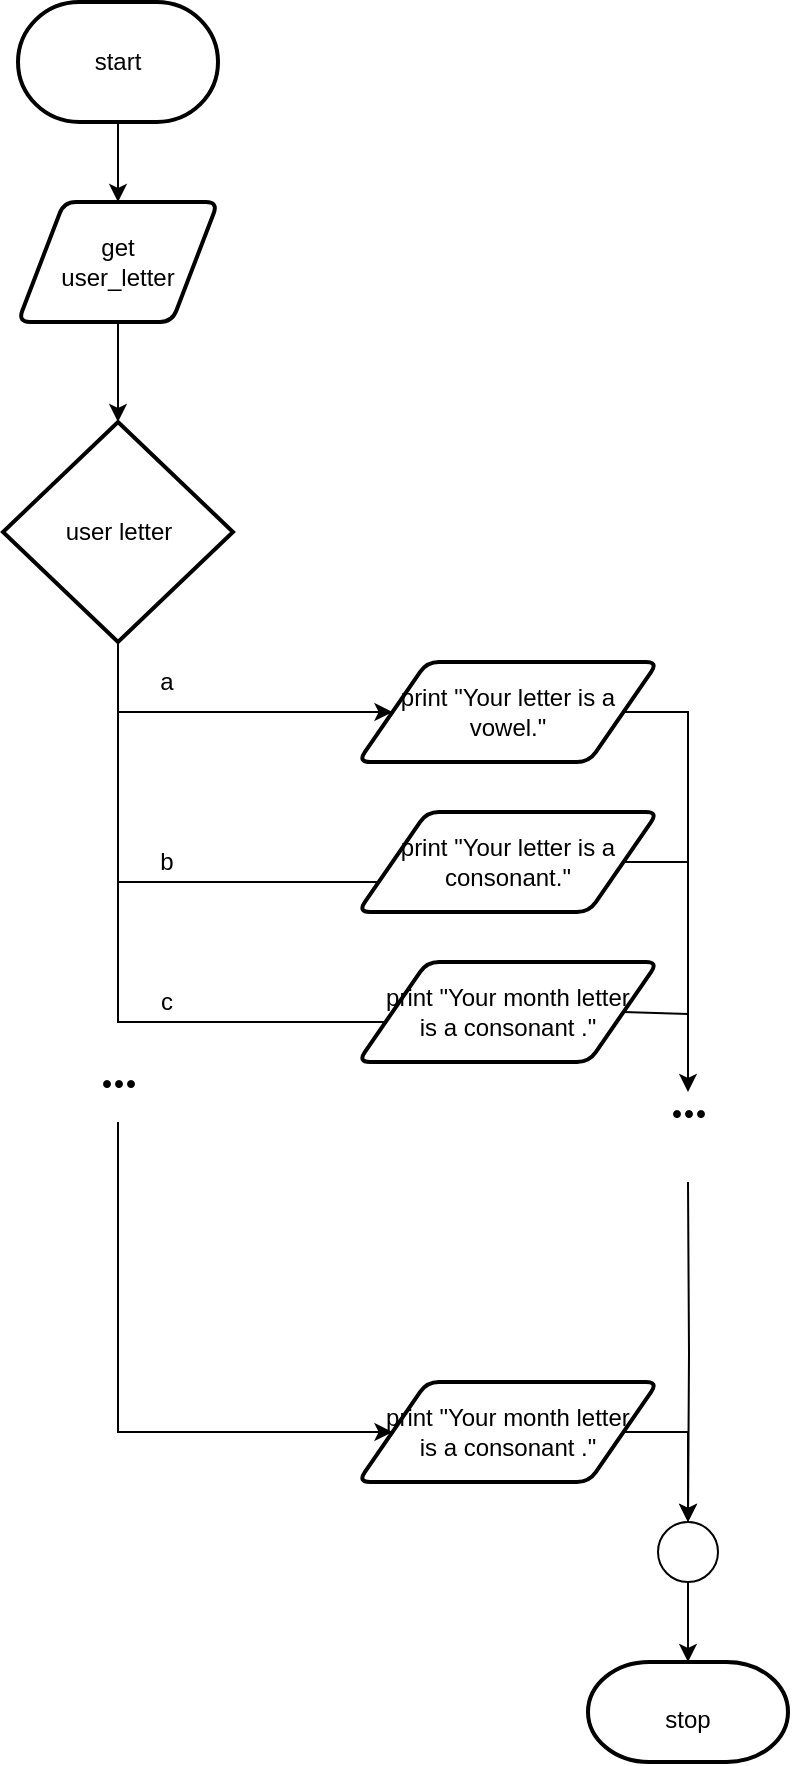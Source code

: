 <mxfile>
    <diagram id="BsBV6leVBUCAfMzn52um" name="Page-1">
        <mxGraphModel dx="651" dy="203" grid="1" gridSize="10" guides="1" tooltips="1" connect="1" arrows="1" fold="1" page="1" pageScale="1" pageWidth="827" pageHeight="1169" math="0" shadow="0">
            <root>
                <mxCell id="0"/>
                <mxCell id="1" parent="0"/>
                <mxCell id="9" style="edgeStyle=none;html=1;entryX=0.5;entryY=0;entryDx=0;entryDy=0;" parent="1" source="2" target="3" edge="1">
                    <mxGeometry relative="1" as="geometry"/>
                </mxCell>
                <mxCell id="2" value="start" style="strokeWidth=2;html=1;shape=mxgraph.flowchart.terminator;whiteSpace=wrap;" parent="1" vertex="1">
                    <mxGeometry x="340" y="40" width="100" height="60" as="geometry"/>
                </mxCell>
                <mxCell id="59" style="edgeStyle=none;html=1;entryX=0.5;entryY=0;entryDx=0;entryDy=0;entryPerimeter=0;" parent="1" source="3" target="18" edge="1">
                    <mxGeometry relative="1" as="geometry"/>
                </mxCell>
                <mxCell id="3" value="get &lt;br&gt;user_letter" style="shape=parallelogram;html=1;strokeWidth=2;perimeter=parallelogramPerimeter;whiteSpace=wrap;rounded=1;arcSize=12;size=0.23;" parent="1" vertex="1">
                    <mxGeometry x="340" y="140" width="100" height="60" as="geometry"/>
                </mxCell>
                <mxCell id="32" style="edgeStyle=orthogonalEdgeStyle;html=1;entryX=0;entryY=0.5;entryDx=0;entryDy=0;entryPerimeter=0;strokeColor=none;rounded=0;" parent="1" edge="1">
                    <mxGeometry relative="1" as="geometry">
                        <mxPoint x="515" y="480" as="targetPoint"/>
                        <mxPoint x="443.9" y="535" as="sourcePoint"/>
                    </mxGeometry>
                </mxCell>
                <mxCell id="67" style="edgeStyle=orthogonalEdgeStyle;html=1;entryX=0;entryY=0.5;entryDx=0;entryDy=0;exitX=0.5;exitY=1;exitDx=0;exitDy=0;exitPerimeter=0;rounded=0;" parent="1" source="18" target="77" edge="1">
                    <mxGeometry relative="1" as="geometry">
                        <mxPoint x="390" y="410" as="targetPoint"/>
                        <Array as="points">
                            <mxPoint x="390" y="395"/>
                        </Array>
                    </mxGeometry>
                </mxCell>
                <mxCell id="79" style="edgeStyle=orthogonalEdgeStyle;rounded=0;html=1;entryX=0;entryY=0.5;entryDx=0;entryDy=0;" parent="1" source="18" target="80" edge="1">
                    <mxGeometry relative="1" as="geometry">
                        <mxPoint x="390" y="470" as="targetPoint"/>
                        <Array as="points">
                            <mxPoint x="390" y="480"/>
                            <mxPoint x="527" y="480"/>
                        </Array>
                    </mxGeometry>
                </mxCell>
                <mxCell id="83" style="edgeStyle=orthogonalEdgeStyle;rounded=0;html=1;entryX=0;entryY=0.5;entryDx=0;entryDy=0;" parent="1" source="18" target="82" edge="1">
                    <mxGeometry relative="1" as="geometry">
                        <Array as="points">
                            <mxPoint x="390" y="550"/>
                            <mxPoint x="527" y="550"/>
                        </Array>
                    </mxGeometry>
                </mxCell>
                <mxCell id="18" value="user letter" style="strokeWidth=2;html=1;shape=mxgraph.flowchart.decision;whiteSpace=wrap;" parent="1" vertex="1">
                    <mxGeometry x="332.5" y="250" width="115" height="110" as="geometry"/>
                </mxCell>
                <mxCell id="93" style="edgeStyle=orthogonalEdgeStyle;rounded=0;html=1;fontFamily=Comic Sans MS;fontSize=24;" parent="1" source="77" edge="1">
                    <mxGeometry relative="1" as="geometry">
                        <mxPoint x="675" y="585" as="targetPoint"/>
                        <Array as="points">
                            <mxPoint x="675" y="395"/>
                        </Array>
                    </mxGeometry>
                </mxCell>
                <mxCell id="77" value="print &quot;Your letter is a vowel.&quot;" style="shape=parallelogram;html=1;strokeWidth=2;perimeter=parallelogramPerimeter;whiteSpace=wrap;rounded=1;arcSize=12;size=0.23;" parent="1" vertex="1">
                    <mxGeometry x="510" y="370" width="150" height="50" as="geometry"/>
                </mxCell>
                <mxCell id="78" value="a" style="text;html=1;align=center;verticalAlign=middle;resizable=0;points=[];autosize=1;strokeColor=none;fillColor=none;" parent="1" vertex="1">
                    <mxGeometry x="404" y="370" width="20" height="20" as="geometry"/>
                </mxCell>
                <mxCell id="80" value="print &quot;Your letter is a consonant.&quot;" style="shape=parallelogram;html=1;strokeWidth=2;perimeter=parallelogramPerimeter;whiteSpace=wrap;rounded=1;arcSize=12;size=0.23;" parent="1" vertex="1">
                    <mxGeometry x="510" y="445" width="150" height="50" as="geometry"/>
                </mxCell>
                <mxCell id="81" value="b" style="text;html=1;align=center;verticalAlign=middle;resizable=0;points=[];autosize=1;strokeColor=none;fillColor=none;" parent="1" vertex="1">
                    <mxGeometry x="404" y="460" width="20" height="20" as="geometry"/>
                </mxCell>
                <mxCell id="82" value="print &quot;Your month letter &lt;br&gt;is a consonant .&quot;" style="shape=parallelogram;html=1;strokeWidth=2;perimeter=parallelogramPerimeter;whiteSpace=wrap;rounded=1;arcSize=12;size=0.23;" parent="1" vertex="1">
                    <mxGeometry x="510" y="520" width="150" height="50" as="geometry"/>
                </mxCell>
                <mxCell id="84" value="c" style="text;html=1;align=center;verticalAlign=middle;resizable=0;points=[];autosize=1;strokeColor=none;fillColor=none;" parent="1" vertex="1">
                    <mxGeometry x="404" y="530" width="20" height="20" as="geometry"/>
                </mxCell>
                <mxCell id="88" value="&lt;font style=&quot;font-size: 24px&quot; face=&quot;Comic Sans MS&quot;&gt;&lt;b&gt;...&lt;/b&gt;&lt;/font&gt;" style="text;html=1;align=center;verticalAlign=middle;resizable=0;points=[];autosize=1;strokeColor=none;fillColor=none;" parent="1" vertex="1">
                    <mxGeometry x="365" y="565" width="50" height="20" as="geometry"/>
                </mxCell>
                <mxCell id="90" value="" style="endArrow=classic;html=1;rounded=0;fontFamily=Comic Sans MS;fontSize=24;entryX=0;entryY=0.5;entryDx=0;entryDy=0;edgeStyle=orthogonalEdgeStyle;" parent="1" target="91" edge="1">
                    <mxGeometry width="50" height="50" relative="1" as="geometry">
                        <mxPoint x="390" y="600" as="sourcePoint"/>
                        <mxPoint x="390" y="760" as="targetPoint"/>
                        <Array as="points">
                            <mxPoint x="390" y="755"/>
                        </Array>
                    </mxGeometry>
                </mxCell>
                <mxCell id="109" style="edgeStyle=orthogonalEdgeStyle;rounded=0;html=1;entryX=0.5;entryY=0;entryDx=0;entryDy=0;fontFamily=Comic Sans MS;fontSize=24;exitX=1;exitY=0.5;exitDx=0;exitDy=0;" parent="1" source="91" target="104" edge="1">
                    <mxGeometry relative="1" as="geometry">
                        <Array as="points">
                            <mxPoint x="675" y="755"/>
                        </Array>
                    </mxGeometry>
                </mxCell>
                <mxCell id="91" value="print &quot;Your month letter&lt;br&gt;is a consonant .&quot;" style="shape=parallelogram;html=1;strokeWidth=2;perimeter=parallelogramPerimeter;whiteSpace=wrap;rounded=1;arcSize=12;size=0.23;" parent="1" vertex="1">
                    <mxGeometry x="510" y="730" width="150" height="50" as="geometry"/>
                </mxCell>
                <mxCell id="108" style="edgeStyle=orthogonalEdgeStyle;rounded=0;html=1;fontFamily=Comic Sans MS;fontSize=24;" parent="1" target="104" edge="1">
                    <mxGeometry relative="1" as="geometry">
                        <mxPoint x="675" y="630" as="sourcePoint"/>
                    </mxGeometry>
                </mxCell>
                <mxCell id="92" value="&lt;font style=&quot;font-size: 24px&quot; face=&quot;Comic Sans MS&quot;&gt;&lt;b&gt;...&lt;/b&gt;&lt;/font&gt;" style="text;html=1;align=center;verticalAlign=middle;resizable=0;points=[];autosize=1;strokeColor=none;fillColor=none;" parent="1" vertex="1">
                    <mxGeometry x="650" y="580" width="50" height="20" as="geometry"/>
                </mxCell>
                <mxCell id="99" value="" style="endArrow=none;html=1;rounded=0;fontFamily=Comic Sans MS;fontSize=24;entryX=1;entryY=0.5;entryDx=0;entryDy=0;" parent="1" target="80" edge="1">
                    <mxGeometry width="50" height="50" relative="1" as="geometry">
                        <mxPoint x="675" y="470" as="sourcePoint"/>
                        <mxPoint x="600" y="520" as="targetPoint"/>
                    </mxGeometry>
                </mxCell>
                <mxCell id="102" value="" style="endArrow=none;html=1;rounded=0;fontFamily=Comic Sans MS;fontSize=24;entryX=1;entryY=0.5;entryDx=0;entryDy=0;" parent="1" target="82" edge="1">
                    <mxGeometry width="50" height="50" relative="1" as="geometry">
                        <mxPoint x="675" y="546" as="sourcePoint"/>
                        <mxPoint x="600" y="520" as="targetPoint"/>
                    </mxGeometry>
                </mxCell>
                <mxCell id="111" style="edgeStyle=orthogonalEdgeStyle;rounded=0;html=1;entryX=0.5;entryY=0;entryDx=0;entryDy=0;entryPerimeter=0;fontFamily=Helvetica;fontSize=12;" parent="1" source="104" target="110" edge="1">
                    <mxGeometry relative="1" as="geometry"/>
                </mxCell>
                <mxCell id="104" value="" style="ellipse;whiteSpace=wrap;html=1;aspect=fixed;fontFamily=Comic Sans MS;fontSize=24;" parent="1" vertex="1">
                    <mxGeometry x="660" y="800" width="30" height="30" as="geometry"/>
                </mxCell>
                <mxCell id="110" value="&lt;font style=&quot;font-size: 12px&quot; face=&quot;Helvetica&quot;&gt;stop&lt;/font&gt;" style="strokeWidth=2;html=1;shape=mxgraph.flowchart.terminator;whiteSpace=wrap;fontFamily=Comic Sans MS;fontSize=24;" parent="1" vertex="1">
                    <mxGeometry x="625" y="870" width="100" height="50" as="geometry"/>
                </mxCell>
            </root>
        </mxGraphModel>
    </diagram>
</mxfile>